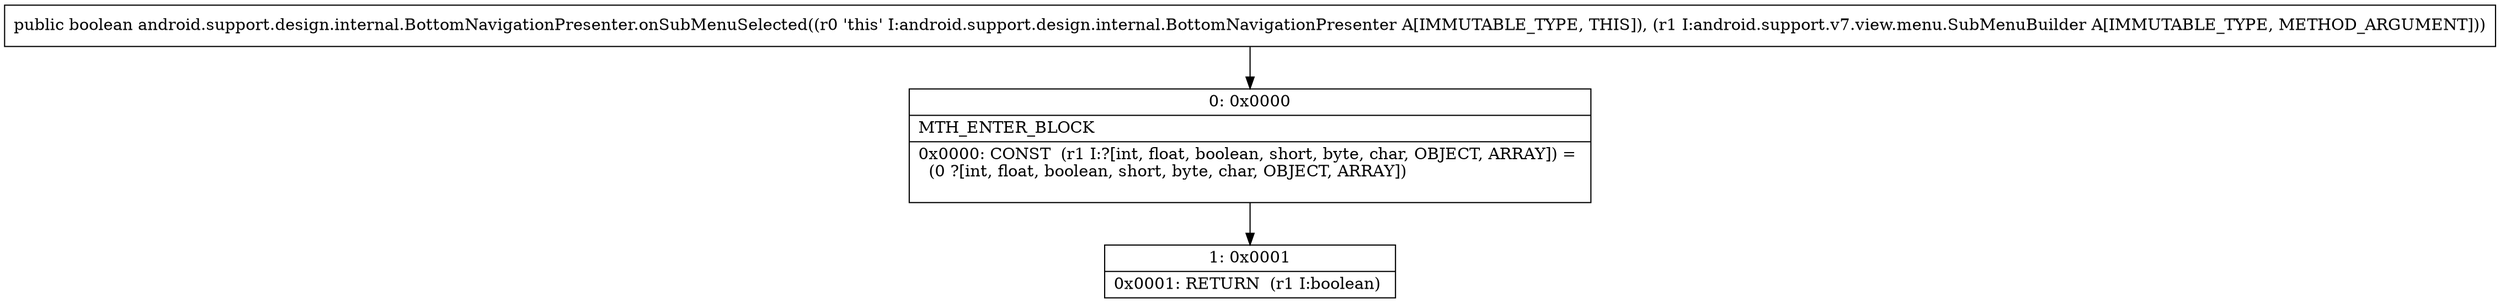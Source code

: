 digraph "CFG forandroid.support.design.internal.BottomNavigationPresenter.onSubMenuSelected(Landroid\/support\/v7\/view\/menu\/SubMenuBuilder;)Z" {
Node_0 [shape=record,label="{0\:\ 0x0000|MTH_ENTER_BLOCK\l|0x0000: CONST  (r1 I:?[int, float, boolean, short, byte, char, OBJECT, ARRAY]) = \l  (0 ?[int, float, boolean, short, byte, char, OBJECT, ARRAY])\l \l}"];
Node_1 [shape=record,label="{1\:\ 0x0001|0x0001: RETURN  (r1 I:boolean) \l}"];
MethodNode[shape=record,label="{public boolean android.support.design.internal.BottomNavigationPresenter.onSubMenuSelected((r0 'this' I:android.support.design.internal.BottomNavigationPresenter A[IMMUTABLE_TYPE, THIS]), (r1 I:android.support.v7.view.menu.SubMenuBuilder A[IMMUTABLE_TYPE, METHOD_ARGUMENT])) }"];
MethodNode -> Node_0;
Node_0 -> Node_1;
}

